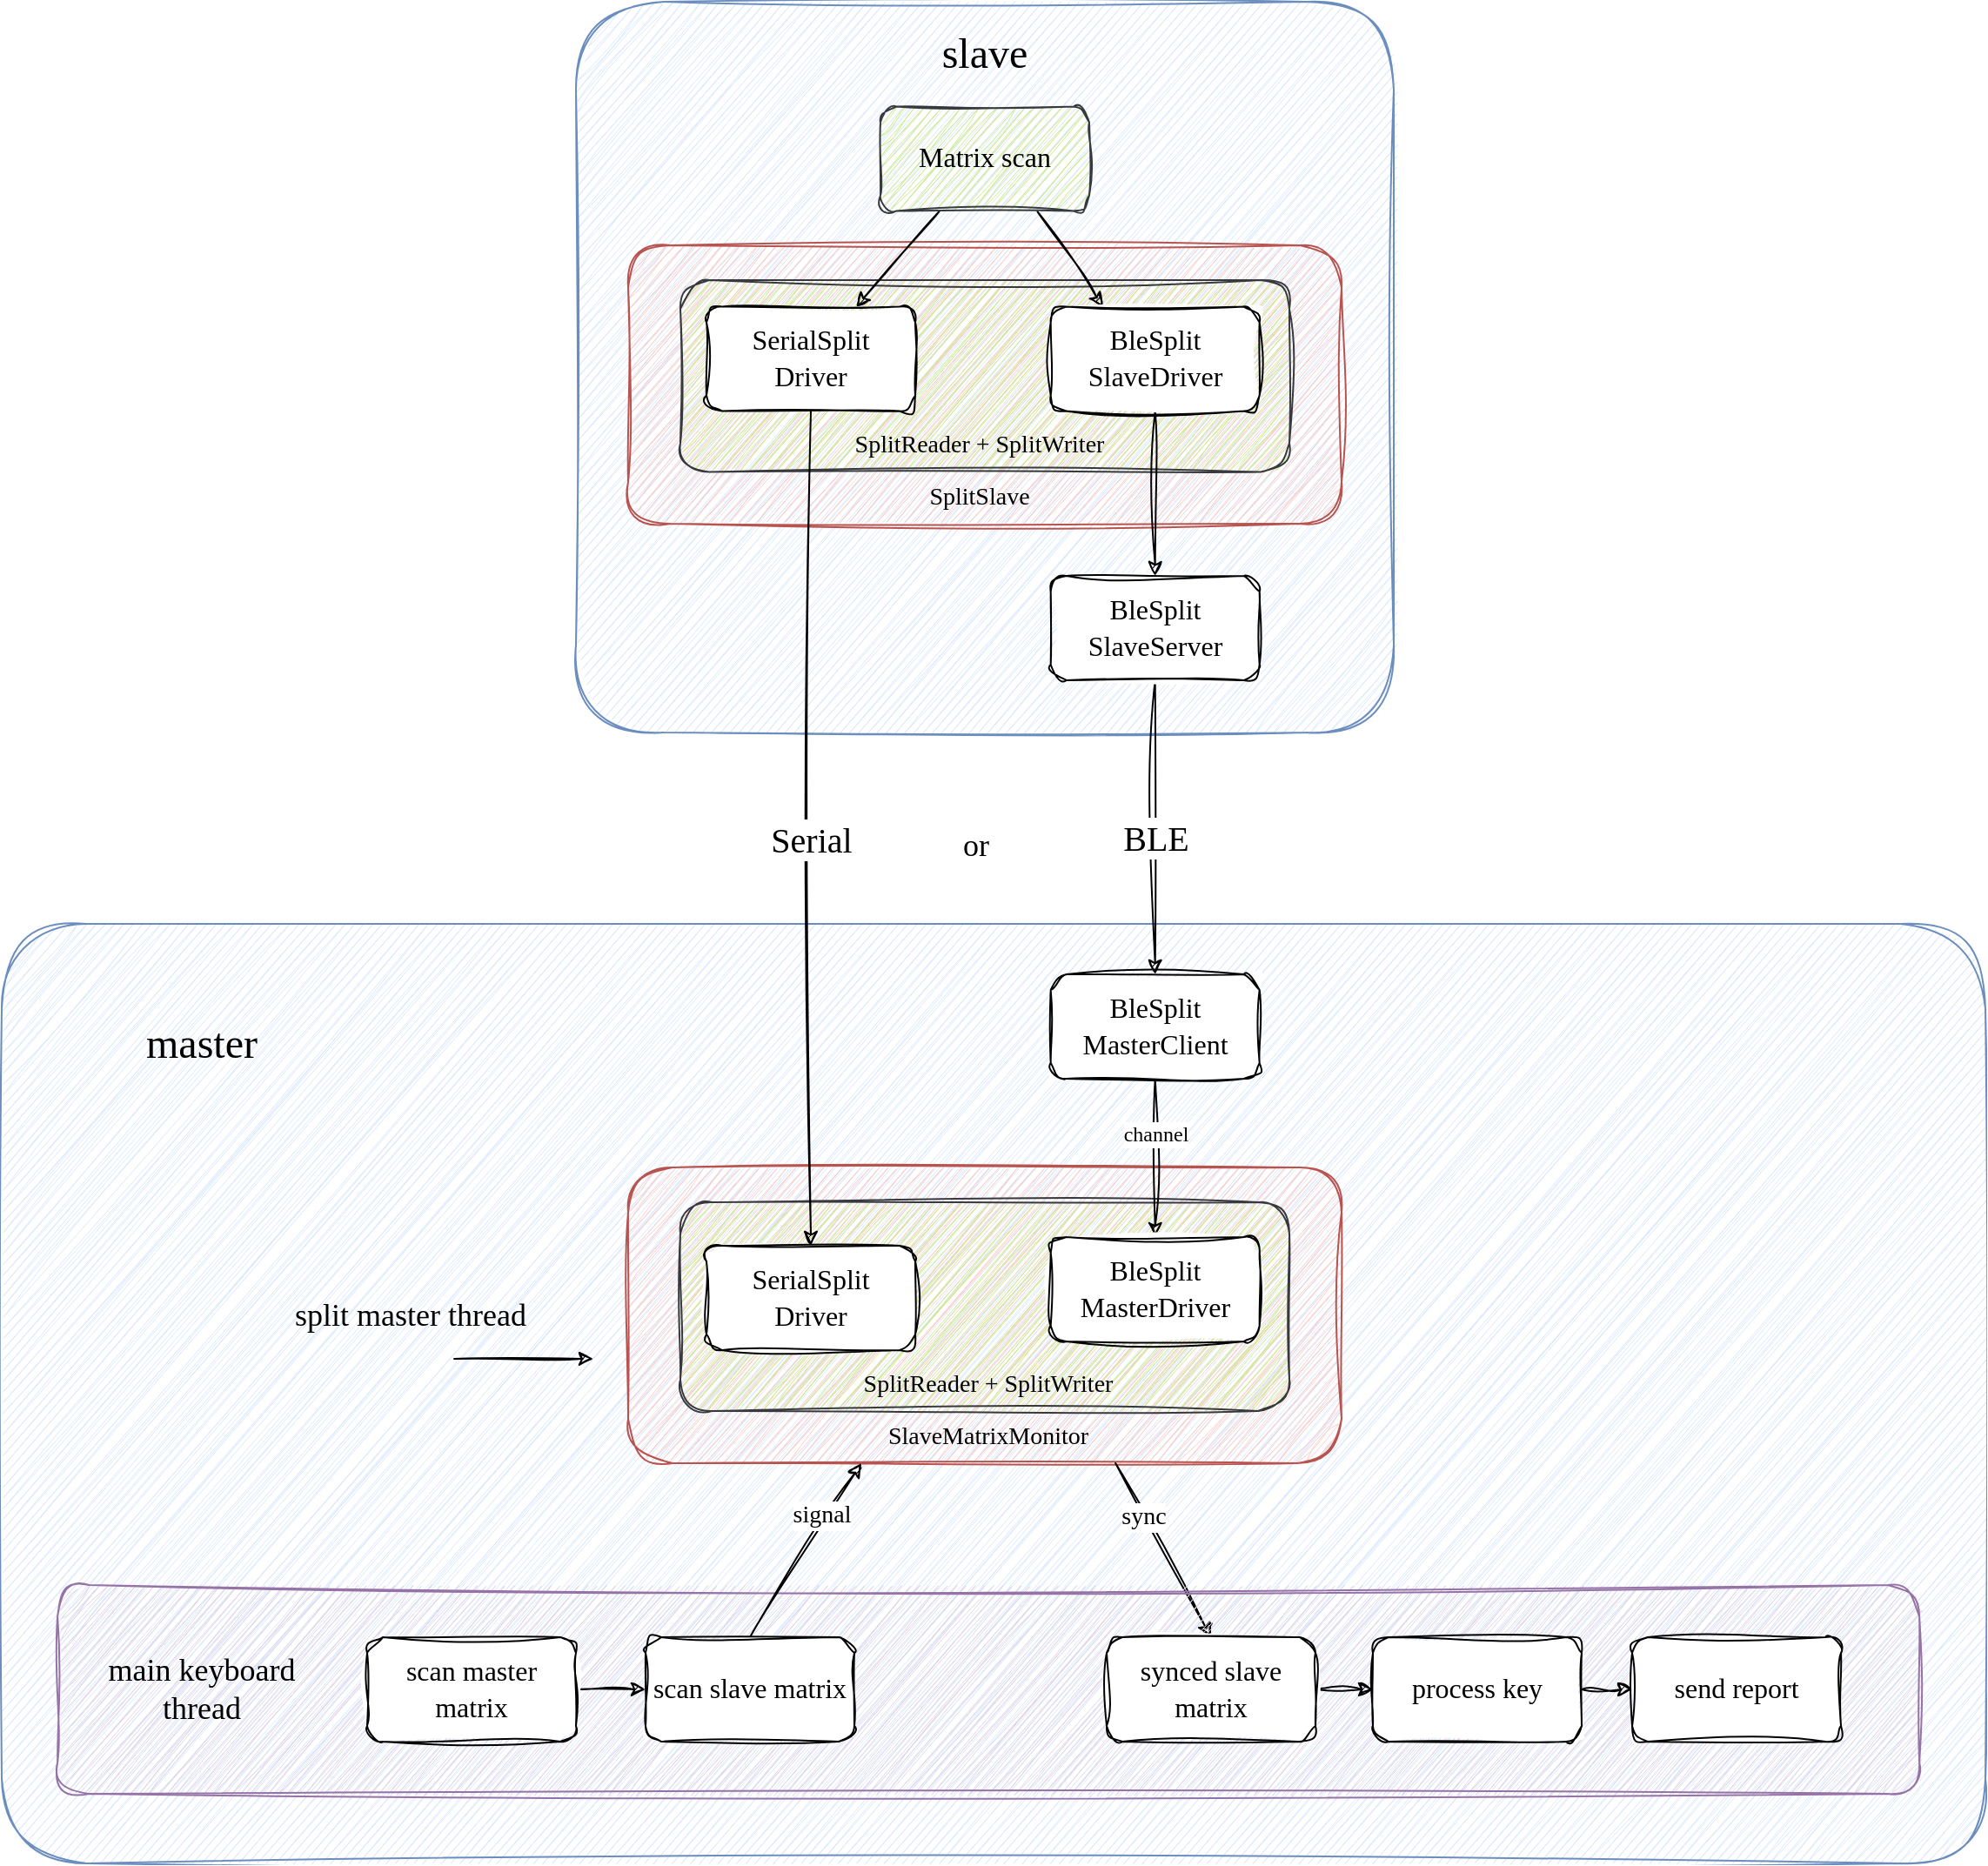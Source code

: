 <mxfile>
    <diagram id="o6yyYHxXsEDgrrS67M8B" name="第 1 页">
        <mxGraphModel dx="3221" dy="1358" grid="1" gridSize="10" guides="1" tooltips="1" connect="1" arrows="1" fold="1" page="1" pageScale="1" pageWidth="827" pageHeight="1169" math="0" shadow="0">
            <root>
                <mxCell id="0"/>
                <mxCell id="1" parent="0"/>
                <mxCell id="163" value="" style="rounded=1;whiteSpace=wrap;html=1;sketch=1;hachureGap=4;jiggle=2;curveFitting=1;fontFamily=Verdana;fontSize=16;fillColor=#dae8fc;strokeColor=#6c8ebf;arcSize=9;" parent="1" vertex="1">
                    <mxGeometry x="-1390" y="550" width="1140" height="540" as="geometry"/>
                </mxCell>
                <mxCell id="103" value="" style="rounded=1;whiteSpace=wrap;html=1;sketch=1;hachureGap=4;jiggle=2;curveFitting=1;fontFamily=Verdana;fontSize=16;fillColor=#dae8fc;strokeColor=#6c8ebf;arcSize=12;" parent="1" vertex="1">
                    <mxGeometry x="-1060" y="20" width="470" height="420" as="geometry"/>
                </mxCell>
                <mxCell id="129" value="" style="rounded=1;whiteSpace=wrap;html=1;sketch=1;hachureGap=4;jiggle=2;curveFitting=1;fontFamily=Architects Daughter;fontSource=https%3A%2F%2Ffonts.googleapis.com%2Fcss%3Ffamily%3DArchitects%2BDaughter;fontSize=16;fillColor=#f8cecc;strokeColor=#b85450;" parent="1" vertex="1">
                    <mxGeometry x="-1030" y="160" width="410" height="160" as="geometry"/>
                </mxCell>
                <mxCell id="117" value="" style="rounded=1;whiteSpace=wrap;html=1;sketch=1;hachureGap=4;jiggle=2;curveFitting=1;fontFamily=Architects Daughter;fontSource=https%3A%2F%2Ffonts.googleapis.com%2Fcss%3Ffamily%3DArchitects%2BDaughter;fontSize=16;fillColor=#f8cecc;strokeColor=#b85450;" parent="1" vertex="1">
                    <mxGeometry x="-1030" y="690" width="410" height="170" as="geometry"/>
                </mxCell>
                <mxCell id="128" value="" style="rounded=1;whiteSpace=wrap;html=1;sketch=1;hachureGap=4;jiggle=2;curveFitting=1;fontFamily=Architects Daughter;fontSource=https%3A%2F%2Ffonts.googleapis.com%2Fcss%3Ffamily%3DArchitects%2BDaughter;fontSize=16;fillColor=#cdeb8b;strokeColor=#36393d;" parent="1" vertex="1">
                    <mxGeometry x="-1000" y="710" width="350" height="120" as="geometry"/>
                </mxCell>
                <mxCell id="125" value="" style="rounded=1;whiteSpace=wrap;html=1;sketch=1;hachureGap=4;jiggle=2;curveFitting=1;fontFamily=Architects Daughter;fontSource=https%3A%2F%2Ffonts.googleapis.com%2Fcss%3Ffamily%3DArchitects%2BDaughter;fontSize=16;fillColor=#cdeb8b;strokeColor=#36393d;" parent="1" vertex="1">
                    <mxGeometry x="-1000" y="180" width="350" height="110.29" as="geometry"/>
                </mxCell>
                <mxCell id="97" value="" style="edgeStyle=none;sketch=1;hachureGap=4;jiggle=2;curveFitting=1;html=1;fontFamily=Architects Daughter;fontSource=https%3A%2F%2Ffonts.googleapis.com%2Fcss%3Ffamily%3DArchitects%2BDaughter;fontSize=16;" parent="1" source="93" target="96" edge="1">
                    <mxGeometry relative="1" as="geometry"/>
                </mxCell>
                <mxCell id="101" style="edgeStyle=none;sketch=1;hachureGap=4;jiggle=2;curveFitting=1;html=1;exitX=0.75;exitY=1;exitDx=0;exitDy=0;entryX=0.25;entryY=0;entryDx=0;entryDy=0;fontFamily=Architects Daughter;fontSource=https%3A%2F%2Ffonts.googleapis.com%2Fcss%3Ffamily%3DArchitects%2BDaughter;fontSize=16;" parent="1" source="93" target="100" edge="1">
                    <mxGeometry relative="1" as="geometry"/>
                </mxCell>
                <mxCell id="93" value="&lt;font face=&quot;Verdana&quot;&gt;Matrix scan&lt;/font&gt;" style="rounded=1;whiteSpace=wrap;html=1;sketch=1;hachureGap=4;jiggle=2;curveFitting=1;fontFamily=Architects Daughter;fontSource=https%3A%2F%2Ffonts.googleapis.com%2Fcss%3Ffamily%3DArchitects%2BDaughter;fontSize=16;fillColor=#cdeb8b;strokeColor=#36393d;" parent="1" vertex="1">
                    <mxGeometry x="-885" y="80.29" width="120" height="60" as="geometry"/>
                </mxCell>
                <mxCell id="120" style="edgeStyle=none;sketch=1;hachureGap=4;jiggle=2;curveFitting=1;html=1;exitX=0.5;exitY=1;exitDx=0;exitDy=0;entryX=0.5;entryY=0;entryDx=0;entryDy=0;fontFamily=Verdana;fontSize=12;" parent="1" source="96" target="119" edge="1">
                    <mxGeometry relative="1" as="geometry"/>
                </mxCell>
                <mxCell id="121" value="&lt;font style=&quot;font-size: 20px;&quot;&gt;Serial&lt;/font&gt;" style="edgeLabel;html=1;align=center;verticalAlign=middle;resizable=0;points=[];fontSize=12;fontFamily=Verdana;" parent="120" vertex="1" connectable="0">
                    <mxGeometry x="-0.101" y="-2" relative="1" as="geometry">
                        <mxPoint x="2" y="30" as="offset"/>
                    </mxGeometry>
                </mxCell>
                <mxCell id="96" value="&lt;font face=&quot;Verdana&quot;&gt;SerialSplit&lt;br&gt;Driver&lt;/font&gt;" style="rounded=1;whiteSpace=wrap;html=1;sketch=1;hachureGap=4;jiggle=2;curveFitting=1;fontFamily=Architects Daughter;fontSource=https%3A%2F%2Ffonts.googleapis.com%2Fcss%3Ffamily%3DArchitects%2BDaughter;fontSize=16;" parent="1" vertex="1">
                    <mxGeometry x="-985" y="195.29" width="120" height="60" as="geometry"/>
                </mxCell>
                <mxCell id="112" style="edgeStyle=none;sketch=1;hachureGap=4;jiggle=2;curveFitting=1;html=1;exitX=0.5;exitY=1;exitDx=0;exitDy=0;entryX=0.5;entryY=0;entryDx=0;entryDy=0;fontFamily=Architects Daughter;fontSource=https%3A%2F%2Ffonts.googleapis.com%2Fcss%3Ffamily%3DArchitects%2BDaughter;fontSize=16;" parent="1" source="98" target="107" edge="1">
                    <mxGeometry relative="1" as="geometry"/>
                </mxCell>
                <mxCell id="113" value="&lt;font face=&quot;Verdana&quot;&gt;BLE&lt;/font&gt;" style="edgeLabel;html=1;align=center;verticalAlign=middle;resizable=0;points=[];fontSize=20;fontFamily=Helvetica;" parent="112" vertex="1" connectable="0">
                    <mxGeometry x="-0.045" y="-5" relative="1" as="geometry">
                        <mxPoint x="5" y="9" as="offset"/>
                    </mxGeometry>
                </mxCell>
                <mxCell id="98" value="&lt;font face=&quot;Verdana&quot;&gt;BleSplit&lt;br&gt;SlaveServer&lt;/font&gt;" style="rounded=1;whiteSpace=wrap;html=1;sketch=1;hachureGap=4;jiggle=2;curveFitting=1;fontFamily=Architects Daughter;fontSource=https%3A%2F%2Ffonts.googleapis.com%2Fcss%3Ffamily%3DArchitects%2BDaughter;fontSize=16;" parent="1" vertex="1">
                    <mxGeometry x="-787.15" y="350.0" width="120" height="60" as="geometry"/>
                </mxCell>
                <mxCell id="102" style="edgeStyle=none;sketch=1;hachureGap=4;jiggle=2;curveFitting=1;html=1;exitX=0.5;exitY=1;exitDx=0;exitDy=0;entryX=0.5;entryY=0;entryDx=0;entryDy=0;fontFamily=Architects Daughter;fontSource=https%3A%2F%2Ffonts.googleapis.com%2Fcss%3Ffamily%3DArchitects%2BDaughter;fontSize=16;" parent="1" source="100" target="98" edge="1">
                    <mxGeometry relative="1" as="geometry"/>
                </mxCell>
                <mxCell id="100" value="&lt;span style=&quot;font-family: Verdana;&quot;&gt;BleSplit&lt;/span&gt;&lt;br style=&quot;border-color: var(--border-color); font-family: Verdana;&quot;&gt;&lt;span style=&quot;font-family: Verdana;&quot;&gt;SlaveDriver&lt;/span&gt;" style="rounded=1;whiteSpace=wrap;html=1;sketch=1;hachureGap=4;jiggle=2;curveFitting=1;fontFamily=Architects Daughter;fontSource=https%3A%2F%2Ffonts.googleapis.com%2Fcss%3Ffamily%3DArchitects%2BDaughter;fontSize=16;" parent="1" vertex="1">
                    <mxGeometry x="-787.15" y="195.29" width="120" height="60" as="geometry"/>
                </mxCell>
                <mxCell id="104" value="slave" style="text;html=1;strokeColor=none;fillColor=none;align=center;verticalAlign=middle;whiteSpace=wrap;rounded=0;sketch=1;hachureGap=4;jiggle=2;curveFitting=1;fontFamily=Verdana;fontSize=24;" parent="1" vertex="1">
                    <mxGeometry x="-855" y="30" width="60" height="40.29" as="geometry"/>
                </mxCell>
                <mxCell id="111" value="" style="edgeStyle=none;sketch=1;hachureGap=4;jiggle=2;curveFitting=1;html=1;fontFamily=Architects Daughter;fontSource=https%3A%2F%2Ffonts.googleapis.com%2Fcss%3Ffamily%3DArchitects%2BDaughter;fontSize=16;" parent="1" source="107" target="109" edge="1">
                    <mxGeometry relative="1" as="geometry"/>
                </mxCell>
                <mxCell id="114" value="channel" style="edgeLabel;html=1;align=center;verticalAlign=middle;resizable=0;points=[];fontSize=12;fontFamily=Verdana;" parent="111" vertex="1" connectable="0">
                    <mxGeometry x="-0.022" y="2" relative="1" as="geometry">
                        <mxPoint x="-2" y="-13" as="offset"/>
                    </mxGeometry>
                </mxCell>
                <mxCell id="107" value="&lt;font face=&quot;Verdana&quot;&gt;BleSplit&lt;br&gt;MasterClient&lt;/font&gt;" style="rounded=1;whiteSpace=wrap;html=1;sketch=1;hachureGap=4;jiggle=2;curveFitting=1;fontFamily=Architects Daughter;fontSource=https%3A%2F%2Ffonts.googleapis.com%2Fcss%3Ffamily%3DArchitects%2BDaughter;fontSize=16;" parent="1" vertex="1">
                    <mxGeometry x="-787.15" y="579" width="120" height="60" as="geometry"/>
                </mxCell>
                <mxCell id="109" value="&lt;font face=&quot;Verdana&quot;&gt;BleSplit&lt;br&gt;MasterDriver&lt;/font&gt;" style="rounded=1;whiteSpace=wrap;html=1;sketch=1;hachureGap=4;jiggle=2;curveFitting=1;fontFamily=Architects Daughter;fontSource=https%3A%2F%2Ffonts.googleapis.com%2Fcss%3Ffamily%3DArchitects%2BDaughter;fontSize=16;" parent="1" vertex="1">
                    <mxGeometry x="-787.15" y="730" width="120" height="60" as="geometry"/>
                </mxCell>
                <mxCell id="119" value="&lt;font face=&quot;Verdana&quot;&gt;SerialSplit&lt;br&gt;Driver&lt;/font&gt;" style="rounded=1;whiteSpace=wrap;html=1;sketch=1;hachureGap=4;jiggle=2;curveFitting=1;fontFamily=Architects Daughter;fontSource=https%3A%2F%2Ffonts.googleapis.com%2Fcss%3Ffamily%3DArchitects%2BDaughter;fontSize=16;" parent="1" vertex="1">
                    <mxGeometry x="-985" y="735" width="120" height="60" as="geometry"/>
                </mxCell>
                <mxCell id="126" value="SplitReader + SplitWriter" style="text;html=1;strokeColor=none;fillColor=none;align=center;verticalAlign=middle;whiteSpace=wrap;rounded=0;sketch=1;hachureGap=4;jiggle=2;curveFitting=1;fontFamily=Verdana;fontSize=14;" parent="1" vertex="1">
                    <mxGeometry x="-974.3" y="260.29" width="292.15" height="30" as="geometry"/>
                </mxCell>
                <mxCell id="127" value="SplitReader + SplitWriter" style="text;html=1;strokeColor=none;fillColor=none;align=center;verticalAlign=middle;whiteSpace=wrap;rounded=0;sketch=1;hachureGap=4;jiggle=2;curveFitting=1;fontFamily=Verdana;fontSize=14;" parent="1" vertex="1">
                    <mxGeometry x="-969.02" y="800" width="292.15" height="30" as="geometry"/>
                </mxCell>
                <mxCell id="130" value="SplitSlave" style="text;html=1;strokeColor=none;fillColor=none;align=center;verticalAlign=middle;whiteSpace=wrap;rounded=0;sketch=1;hachureGap=4;jiggle=2;curveFitting=1;fontFamily=Verdana;fontSize=14;" parent="1" vertex="1">
                    <mxGeometry x="-974.3" y="290.29" width="292.15" height="30" as="geometry"/>
                </mxCell>
                <mxCell id="147" style="edgeStyle=none;sketch=1;hachureGap=4;jiggle=2;curveFitting=1;html=1;exitX=0.75;exitY=1;exitDx=0;exitDy=0;entryX=0.5;entryY=0;entryDx=0;entryDy=0;fontFamily=Verdana;fontSize=14;" parent="1" source="131" target="143" edge="1">
                    <mxGeometry relative="1" as="geometry"/>
                </mxCell>
                <mxCell id="150" value="sync" style="edgeLabel;html=1;align=center;verticalAlign=middle;resizable=0;points=[];fontSize=14;fontFamily=Verdana;" parent="147" vertex="1" connectable="0">
                    <mxGeometry x="-0.375" relative="1" as="geometry">
                        <mxPoint x="-1" as="offset"/>
                    </mxGeometry>
                </mxCell>
                <mxCell id="131" value="SlaveMatrixMonitor" style="text;html=1;strokeColor=none;fillColor=none;align=center;verticalAlign=middle;whiteSpace=wrap;rounded=0;sketch=1;hachureGap=4;jiggle=2;curveFitting=1;fontFamily=Verdana;fontSize=14;" parent="1" vertex="1">
                    <mxGeometry x="-969.02" y="830" width="292.15" height="30" as="geometry"/>
                </mxCell>
                <mxCell id="139" value="" style="rounded=1;whiteSpace=wrap;html=1;sketch=1;hachureGap=4;jiggle=2;curveFitting=1;fontFamily=Architects Daughter;fontSource=https%3A%2F%2Ffonts.googleapis.com%2Fcss%3Ffamily%3DArchitects%2BDaughter;fontSize=16;fillColor=#e1d5e7;strokeColor=#9673a6;" parent="1" vertex="1">
                    <mxGeometry x="-1357.94" y="930" width="1070" height="120" as="geometry"/>
                </mxCell>
                <mxCell id="151" value="" style="edgeStyle=none;sketch=1;hachureGap=4;jiggle=2;curveFitting=1;html=1;fontFamily=Verdana;fontSize=14;" parent="1" source="140" target="141" edge="1">
                    <mxGeometry relative="1" as="geometry"/>
                </mxCell>
                <mxCell id="140" value="&lt;font face=&quot;Verdana&quot;&gt;scan master matrix&lt;/font&gt;" style="rounded=1;whiteSpace=wrap;html=1;sketch=1;hachureGap=4;jiggle=2;curveFitting=1;fontFamily=Architects Daughter;fontSource=https%3A%2F%2Ffonts.googleapis.com%2Fcss%3Ffamily%3DArchitects%2BDaughter;fontSize=16;" parent="1" vertex="1">
                    <mxGeometry x="-1180" y="960" width="120" height="60" as="geometry"/>
                </mxCell>
                <mxCell id="146" style="edgeStyle=none;sketch=1;hachureGap=4;jiggle=2;curveFitting=1;html=1;exitX=0.5;exitY=0;exitDx=0;exitDy=0;entryX=0.25;entryY=1;entryDx=0;entryDy=0;fontFamily=Verdana;fontSize=14;" parent="1" source="141" target="131" edge="1">
                    <mxGeometry relative="1" as="geometry"/>
                </mxCell>
                <mxCell id="148" value="signal" style="edgeLabel;html=1;align=center;verticalAlign=middle;resizable=0;points=[];fontSize=14;fontFamily=Verdana;" parent="146" vertex="1" connectable="0">
                    <mxGeometry x="0.168" relative="1" as="geometry">
                        <mxPoint x="3" y="-12" as="offset"/>
                    </mxGeometry>
                </mxCell>
                <mxCell id="141" value="&lt;font face=&quot;Verdana&quot;&gt;scan slave matrix&lt;/font&gt;" style="rounded=1;whiteSpace=wrap;html=1;sketch=1;hachureGap=4;jiggle=2;curveFitting=1;fontFamily=Architects Daughter;fontSource=https%3A%2F%2Ffonts.googleapis.com%2Fcss%3Ffamily%3DArchitects%2BDaughter;fontSize=16;" parent="1" vertex="1">
                    <mxGeometry x="-1020" y="960" width="120" height="60" as="geometry"/>
                </mxCell>
                <mxCell id="156" value="" style="edgeStyle=none;sketch=1;hachureGap=4;jiggle=2;curveFitting=1;html=1;fontFamily=Verdana;fontSize=14;" parent="1" source="143" target="152" edge="1">
                    <mxGeometry relative="1" as="geometry"/>
                </mxCell>
                <mxCell id="143" value="&lt;font face=&quot;Verdana&quot;&gt;synced slave matrix&lt;/font&gt;" style="rounded=1;whiteSpace=wrap;html=1;sketch=1;hachureGap=4;jiggle=2;curveFitting=1;fontFamily=Architects Daughter;fontSource=https%3A%2F%2Ffonts.googleapis.com%2Fcss%3Ffamily%3DArchitects%2BDaughter;fontSize=16;" parent="1" vertex="1">
                    <mxGeometry x="-755" y="960" width="120" height="60" as="geometry"/>
                </mxCell>
                <mxCell id="157" value="" style="edgeStyle=none;sketch=1;hachureGap=4;jiggle=2;curveFitting=1;html=1;fontFamily=Verdana;fontSize=14;" parent="1" source="152" target="153" edge="1">
                    <mxGeometry relative="1" as="geometry"/>
                </mxCell>
                <mxCell id="152" value="&lt;font face=&quot;Verdana&quot;&gt;process key&lt;/font&gt;" style="rounded=1;whiteSpace=wrap;html=1;sketch=1;hachureGap=4;jiggle=2;curveFitting=1;fontFamily=Architects Daughter;fontSource=https%3A%2F%2Ffonts.googleapis.com%2Fcss%3Ffamily%3DArchitects%2BDaughter;fontSize=16;" parent="1" vertex="1">
                    <mxGeometry x="-602" y="960" width="120" height="60" as="geometry"/>
                </mxCell>
                <mxCell id="153" value="&lt;font face=&quot;Verdana&quot;&gt;send report&lt;br&gt;&lt;/font&gt;" style="rounded=1;whiteSpace=wrap;html=1;sketch=1;hachureGap=4;jiggle=2;curveFitting=1;fontFamily=Architects Daughter;fontSource=https%3A%2F%2Ffonts.googleapis.com%2Fcss%3Ffamily%3DArchitects%2BDaughter;fontSize=16;" parent="1" vertex="1">
                    <mxGeometry x="-453" y="960" width="120" height="60" as="geometry"/>
                </mxCell>
                <mxCell id="161" value="&lt;font style=&quot;font-size: 18px;&quot;&gt;main keyboard thread&lt;/font&gt;" style="text;html=1;strokeColor=none;fillColor=none;align=center;verticalAlign=middle;whiteSpace=wrap;rounded=0;sketch=1;hachureGap=4;jiggle=2;curveFitting=1;fontFamily=Verdana;fontSize=14;" parent="1" vertex="1">
                    <mxGeometry x="-1350" y="975" width="150" height="30" as="geometry"/>
                </mxCell>
                <mxCell id="164" value="master" style="text;html=1;strokeColor=none;fillColor=none;align=center;verticalAlign=middle;whiteSpace=wrap;rounded=0;sketch=1;hachureGap=4;jiggle=2;curveFitting=1;fontFamily=Verdana;fontSize=24;" parent="1" vertex="1">
                    <mxGeometry x="-1305" y="598.71" width="60" height="40.29" as="geometry"/>
                </mxCell>
                <mxCell id="165" value="&lt;font style=&quot;font-size: 18px;&quot;&gt;split master thread&lt;/font&gt;" style="text;html=1;strokeColor=none;fillColor=none;align=center;verticalAlign=middle;whiteSpace=wrap;rounded=0;sketch=1;hachureGap=4;jiggle=2;curveFitting=1;fontFamily=Verdana;fontSize=14;" parent="1" vertex="1">
                    <mxGeometry x="-1230" y="760" width="150" height="30" as="geometry"/>
                </mxCell>
                <mxCell id="166" value="" style="edgeStyle=none;orthogonalLoop=1;jettySize=auto;html=1;sketch=1;hachureGap=4;jiggle=2;curveFitting=1;fontFamily=Architects Daughter;fontSource=https%3A%2F%2Ffonts.googleapis.com%2Fcss%3Ffamily%3DArchitects%2BDaughter;fontSize=16;" edge="1" parent="1">
                    <mxGeometry width="80" relative="1" as="geometry">
                        <mxPoint x="-1130" y="800" as="sourcePoint"/>
                        <mxPoint x="-1050" y="800" as="targetPoint"/>
                        <Array as="points"/>
                    </mxGeometry>
                </mxCell>
                <mxCell id="167" value="&lt;font style=&quot;font-size: 18px;&quot;&gt;or&lt;/font&gt;" style="text;html=1;strokeColor=none;fillColor=none;align=center;verticalAlign=middle;whiteSpace=wrap;rounded=0;sketch=1;hachureGap=4;jiggle=2;curveFitting=1;fontFamily=Verdana;fontSize=14;" vertex="1" parent="1">
                    <mxGeometry x="-905" y="490" width="150" height="30" as="geometry"/>
                </mxCell>
            </root>
        </mxGraphModel>
    </diagram>
</mxfile>